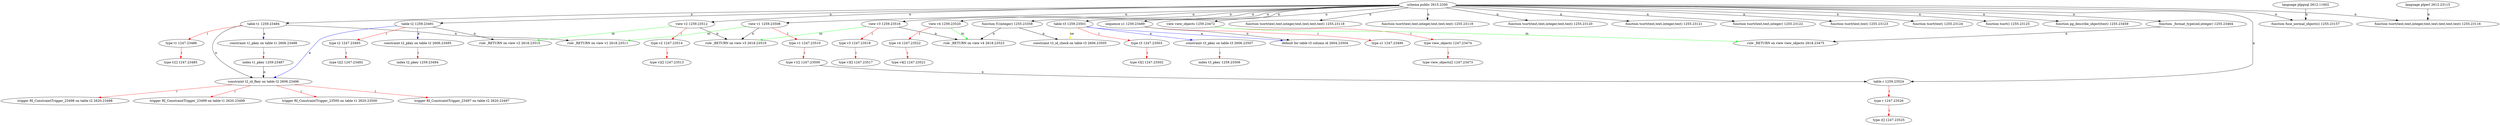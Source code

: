  digraph pg_depend {
     "type view_objects 1247.23474" -> "type view_objects[] 1247.23473" [color=red label=i]
     "type t1 1247.23486" -> "type t1[] 1247.23485" [color=red label=i]
     "type t2 1247.23493" -> "type t2[] 1247.23492" [color=red label=i]
     "type t3 1247.23503" -> "type t3[] 1247.23502" [color=red label=i]
     "type v1[] 1247.23509" -> "table r 1259.23524" [color=black label=n]
     "type v1 1247.23510" -> "type v1[] 1247.23509" [color=red label=i]
     "type v2 1247.23514" -> "type v2[] 1247.23513" [color=red label=i]
     "type v3 1247.23518" -> "type v3[] 1247.23517" [color=red label=i]
     "type v4 1247.23522" -> "type v4[] 1247.23521" [color=red label=i]
     "type r 1247.23526" -> "type r[] 1247.23525" [color=red label=i]
     "function f1(integer) 1255.23358" -> "constraint t3_id_check on table t3 2606.23505" [color=black label=n]
     "function f1(integer) 1255.23358" -> "rule _RETURN on view v4 2618.23523" [color=black label=n]
     "function _format_type(oid,integer) 1255.23464" -> "rule _RETURN on view view_objects 2618.23475" [color=black label=n]
     "view view_objects 1259.23472" -> "type view_objects 1247.23474" [color=red label=i]
     "view view_objects 1259.23472" -> "rule _RETURN on view view_objects 2618.23475" [color=green label=in]
     "table t1 1259.23484" -> "type t1 1247.23486" [color=red label=i]
     "table t1 1259.23484" -> "constraint t1_pkey on table t1 2606.23488" [color=blue label=a]
     "table t1 1259.23484" -> "constraint t2_id_fkey on table t2 2606.23496" [color=black label=n]
     "table t1 1259.23484" -> "rule _RETURN on view v1 2618.23511" [color=black label=n]
     "index t1_pkey 1259.23487" -> "constraint t2_id_fkey on table t2 2606.23496" [color=black label=n]
     "sequence s1 1259.23489" -> "type s1 1247.23490" [color=red label=i]
     "sequence s1 1259.23489" -> "default for table t3 column id 2604.23504" [color=black label=n]
     "table t2 1259.23491" -> "type t2 1247.23493" [color=red label=i]
     "table t2 1259.23491" -> "constraint t2_pkey on table t2 2606.23495" [color=blue label=a]
     "table t2 1259.23491" -> "constraint t2_id_fkey on table t2 2606.23496" [color=blue label=a]
     "table t2 1259.23491" -> "rule _RETURN on view v2 2618.23515" [color=black label=n]
     "table t3 1259.23501" -> "type t3 1247.23503" [color=red label=i]
     "table t3 1259.23501" -> "default for table t3 column id 2604.23504" [color=blue label=a]
     "table t3 1259.23501" -> "constraint t3_id_check on table t3 2606.23505" [color=yellow label=na]
     "table t3 1259.23501" -> "constraint t3_pkey on table t3 2606.23507" [color=blue label=a]
     "view v1 1259.23508" -> "type v1 1247.23510" [color=red label=i]
     "view v1 1259.23508" -> "rule _RETURN on view v1 2618.23511" [color=green label=ni]
     "view v1 1259.23508" -> "rule _RETURN on view v3 2618.23519" [color=black label=n]
     "view v2 1259.23512" -> "type v2 1247.23514" [color=red label=i]
     "view v2 1259.23512" -> "rule _RETURN on view v2 2618.23515" [color=green label=in]
     "view v2 1259.23512" -> "rule _RETURN on view v3 2618.23519" [color=black label=n]
     "view v3 1259.23516" -> "type v3 1247.23518" [color=red label=i]
     "view v3 1259.23516" -> "rule _RETURN on view v3 2618.23519" [color=green label=ni]
     "view v3 1259.23516" -> "rule _RETURN on view v4 2618.23523" [color=black label=n]
     "view v4 1259.23520" -> "type v4 1247.23522" [color=red label=i]
     "view v4 1259.23520" -> "rule _RETURN on view v4 2618.23523" [color=green label=in]
     "table r 1259.23524" -> "type r 1247.23526" [color=red label=i]
     "constraint t1_pkey on table t1 2606.23488" -> "index t1_pkey 1259.23487" [color=red label=i]
     "constraint t2_pkey on table t2 2606.23495" -> "index t2_pkey 1259.23494" [color=red label=i]
     "constraint t2_id_fkey on table t2 2606.23496" -> "trigger RI_ConstraintTrigger_23497 on table t2 2620.23497" [color=red label=i]
     "constraint t2_id_fkey on table t2 2606.23496" -> "trigger RI_ConstraintTrigger_23498 on table t2 2620.23498" [color=red label=i]
     "constraint t2_id_fkey on table t2 2606.23496" -> "trigger RI_ConstraintTrigger_23499 on table t1 2620.23499" [color=red label=i]
     "constraint t2_id_fkey on table t2 2606.23496" -> "trigger RI_ConstraintTrigger_23500 on table t1 2620.23500" [color=red label=i]
     "constraint t3_pkey on table t3 2606.23507" -> "index t3_pkey 1259.23506" [color=red label=i]
     "language plpgsql 2612.11602" -> "function fuse_normal_objects() 1255.23157" [color=black label=n]
     "language plperl 2612.23115" -> "function tsort(text,text,integer,text,text,text,text,text) 1255.23116" [color=black label=n]
     "schema public 2615.2200" -> "function tsort(text,text,integer,text,text,text,text,text) 1255.23116" [color=black label=n]
     "schema public 2615.2200" -> "function tsort(text,text,integer,text,text,text,text) 1255.23118" [color=black label=n]
     "schema public 2615.2200" -> "function tsort(text,text,integer,text,text,text) 1255.23119" [color=black label=n]
     "schema public 2615.2200" -> "function tsort(text,text,integer,text,text) 1255.23120" [color=black label=n]
     "schema public 2615.2200" -> "function tsort(text,text,integer,text) 1255.23121" [color=black label=n]
     "schema public 2615.2200" -> "function tsort(text,text,integer) 1255.23122" [color=black label=n]
     "schema public 2615.2200" -> "function tsort(text,text) 1255.23123" [color=black label=n]
     "schema public 2615.2200" -> "function tsort(text) 1255.23124" [color=black label=n]
     "schema public 2615.2200" -> "function tsort() 1255.23125" [color=black label=n]
     "schema public 2615.2200" -> "function fuse_normal_objects() 1255.23157" [color=black label=n]
     "schema public 2615.2200" -> "function f1(integer) 1255.23358" [color=black label=n]
     "schema public 2615.2200" -> "function pg_describe_object(text) 1255.23459" [color=black label=n]
     "schema public 2615.2200" -> "function _format_type(oid,integer) 1255.23464" [color=black label=n]
     "schema public 2615.2200" -> "view view_objects 1259.23472" [color=black label=n]
     "schema public 2615.2200" -> "table t1 1259.23484" [color=black label=n]
     "schema public 2615.2200" -> "sequence s1 1259.23489" [color=black label=n]
     "schema public 2615.2200" -> "table t2 1259.23491" [color=black label=n]
     "schema public 2615.2200" -> "table t3 1259.23501" [color=black label=n]
     "schema public 2615.2200" -> "view v1 1259.23508" [color=black label=n]
     "schema public 2615.2200" -> "view v2 1259.23512" [color=black label=n]
     "schema public 2615.2200" -> "view v3 1259.23516" [color=black label=n]
     "schema public 2615.2200" -> "view v4 1259.23520" [color=black label=n]
     "schema public 2615.2200" -> "table r 1259.23524" [color=black label=n]
 }